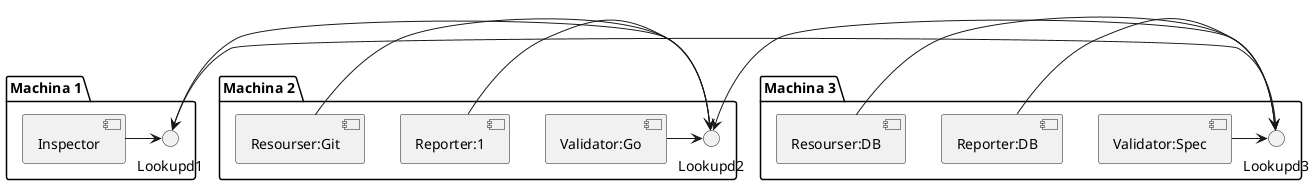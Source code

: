 @startuml

package "Machina 1" {
[Inspector] -> Lookupd1


}

package "Machina 2" {
[Validator:Go] -> Lookupd2
[Reporter:1] -> Lookupd2
[Resourser:Git] -> Lookupd2

Lookupd2 <-> Lookupd1
}

package "Machina 3" {
[Validator:Spec] -> Lookupd3
[Reporter:DB] -> Lookupd3
[Resourser:DB] -> Lookupd3

Lookupd3 <-> Lookupd2
Lookupd1 <-> Lookupd3

}
@enduml